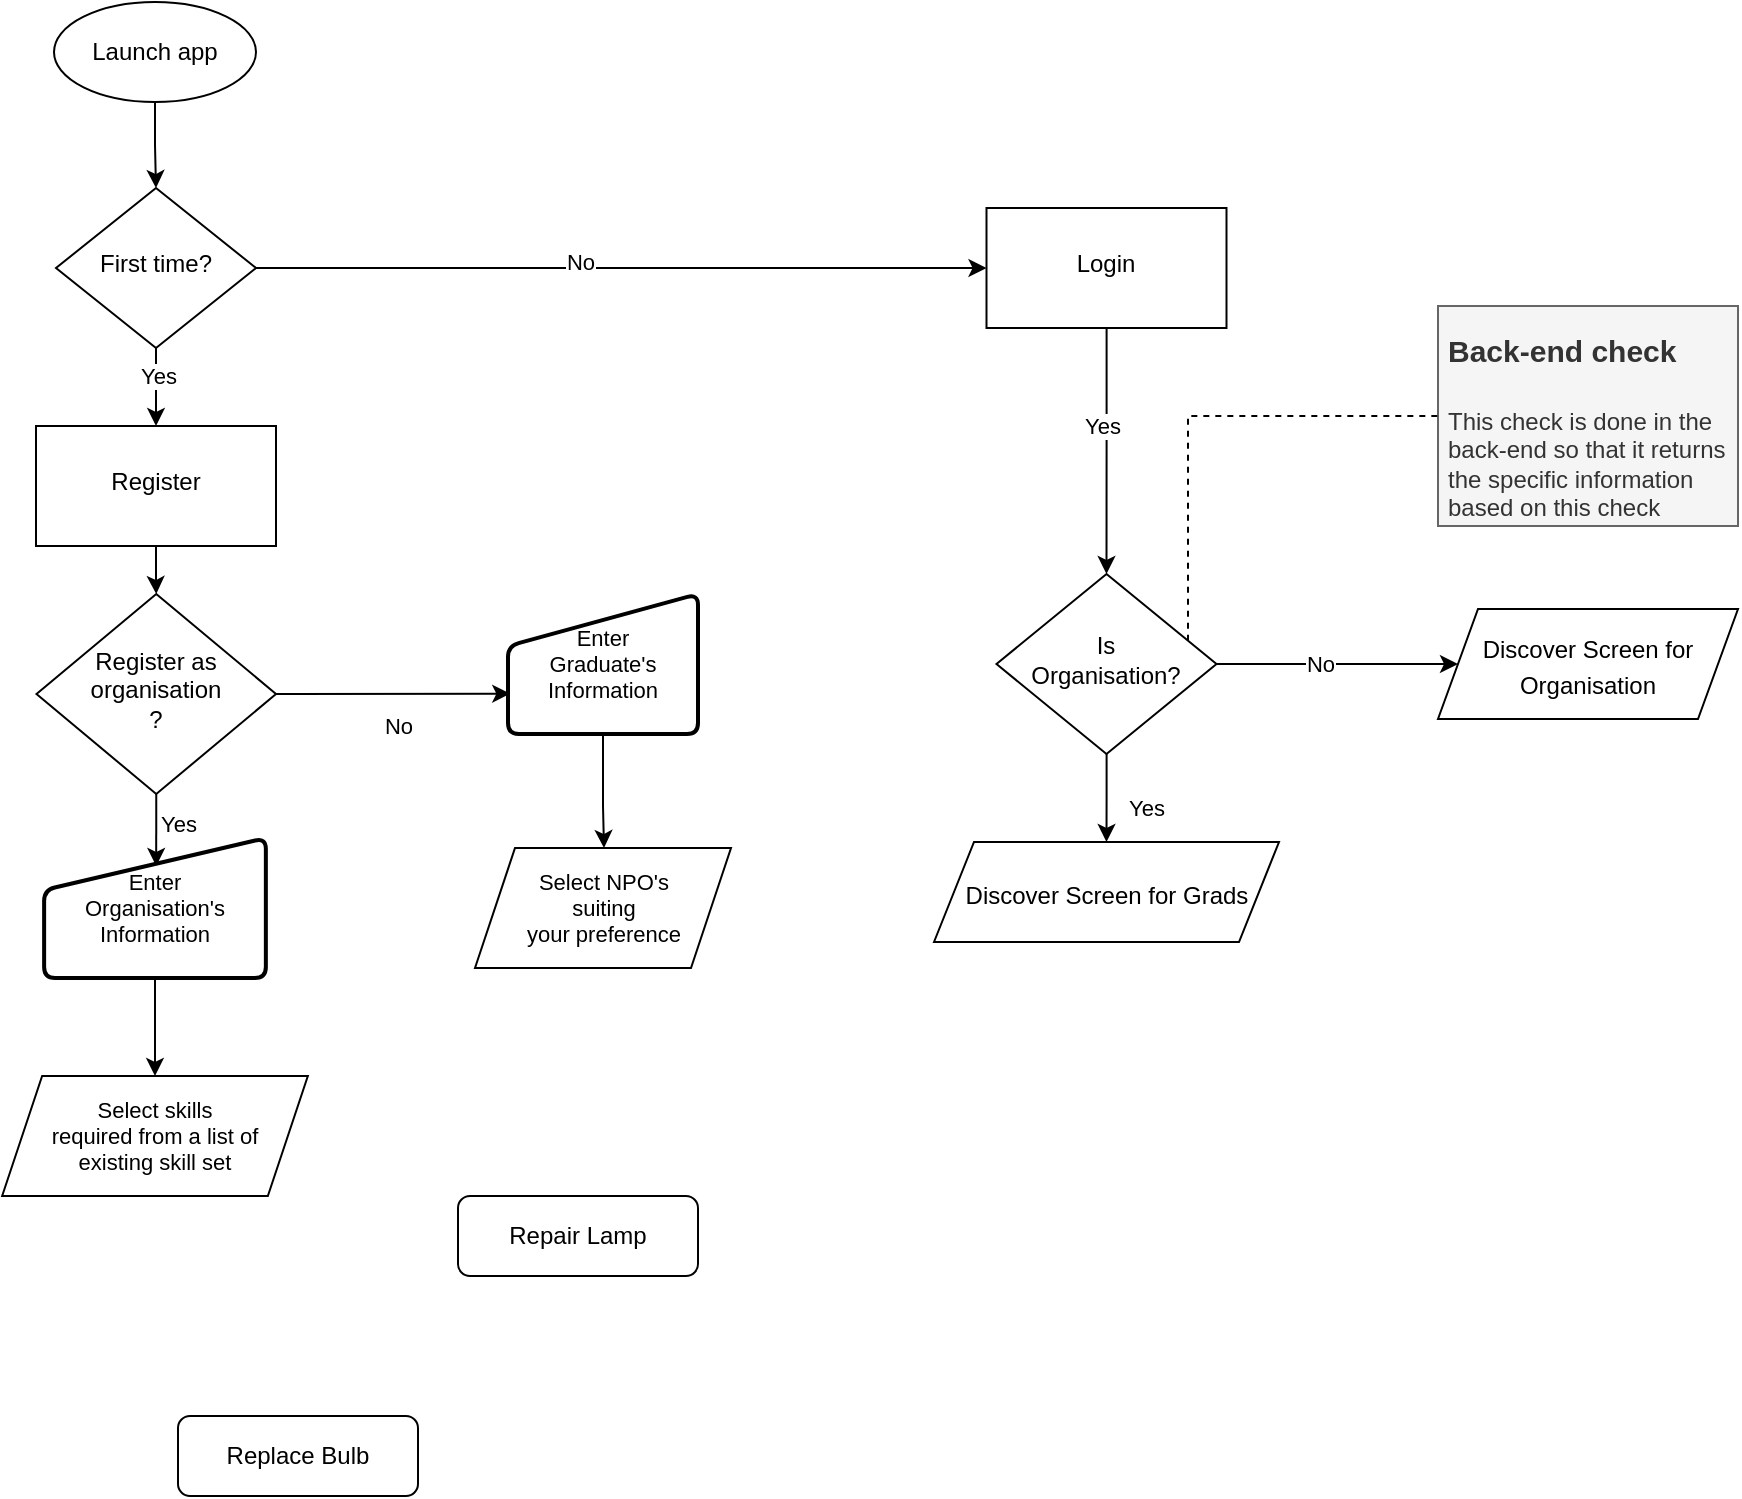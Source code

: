 <mxfile version="20.5.3" type="github">
  <diagram id="C5RBs43oDa-KdzZeNtuy" name="Page-1">
    <mxGraphModel dx="716" dy="406" grid="1" gridSize="10" guides="1" tooltips="1" connect="1" arrows="1" fold="1" page="1" pageScale="1" pageWidth="827" pageHeight="1169" math="0" shadow="0">
      <root>
        <mxCell id="WIyWlLk6GJQsqaUBKTNV-0" />
        <mxCell id="WIyWlLk6GJQsqaUBKTNV-1" parent="WIyWlLk6GJQsqaUBKTNV-0" />
        <mxCell id="wq8ueWy5LjM32qIR-IMn-22" value="" style="edgeStyle=orthogonalEdgeStyle;rounded=0;orthogonalLoop=1;jettySize=auto;html=1;" edge="1" parent="WIyWlLk6GJQsqaUBKTNV-1" source="WIyWlLk6GJQsqaUBKTNV-6" target="wq8ueWy5LjM32qIR-IMn-21">
          <mxGeometry relative="1" as="geometry">
            <Array as="points">
              <mxPoint x="219" y="270" />
              <mxPoint x="219" y="270" />
            </Array>
          </mxGeometry>
        </mxCell>
        <mxCell id="wq8ueWy5LjM32qIR-IMn-33" value="Yes" style="edgeLabel;html=1;align=center;verticalAlign=middle;resizable=0;points=[];fontSize=11;" vertex="1" connectable="0" parent="wq8ueWy5LjM32qIR-IMn-22">
          <mxGeometry x="-0.298" y="1" relative="1" as="geometry">
            <mxPoint as="offset" />
          </mxGeometry>
        </mxCell>
        <mxCell id="wq8ueWy5LjM32qIR-IMn-24" value="" style="edgeStyle=orthogonalEdgeStyle;rounded=0;orthogonalLoop=1;jettySize=auto;html=1;" edge="1" parent="WIyWlLk6GJQsqaUBKTNV-1" source="WIyWlLk6GJQsqaUBKTNV-6" target="wq8ueWy5LjM32qIR-IMn-23">
          <mxGeometry relative="1" as="geometry" />
        </mxCell>
        <mxCell id="wq8ueWy5LjM32qIR-IMn-25" value="No" style="edgeLabel;html=1;align=center;verticalAlign=middle;resizable=0;points=[];" vertex="1" connectable="0" parent="wq8ueWy5LjM32qIR-IMn-24">
          <mxGeometry x="-0.116" y="3" relative="1" as="geometry">
            <mxPoint as="offset" />
          </mxGeometry>
        </mxCell>
        <mxCell id="WIyWlLk6GJQsqaUBKTNV-6" value="First time?" style="rhombus;whiteSpace=wrap;html=1;shadow=0;fontFamily=Helvetica;fontSize=12;align=center;strokeWidth=1;spacing=6;spacingTop=-4;" parent="WIyWlLk6GJQsqaUBKTNV-1" vertex="1">
          <mxGeometry x="169" y="161" width="100" height="80" as="geometry" />
        </mxCell>
        <mxCell id="WIyWlLk6GJQsqaUBKTNV-11" value="Repair Lamp" style="rounded=1;whiteSpace=wrap;html=1;fontSize=12;glass=0;strokeWidth=1;shadow=0;" parent="WIyWlLk6GJQsqaUBKTNV-1" vertex="1">
          <mxGeometry x="370" y="665" width="120" height="40" as="geometry" />
        </mxCell>
        <mxCell id="WIyWlLk6GJQsqaUBKTNV-12" value="Replace Bulb" style="rounded=1;whiteSpace=wrap;html=1;fontSize=12;glass=0;strokeWidth=1;shadow=0;" parent="WIyWlLk6GJQsqaUBKTNV-1" vertex="1">
          <mxGeometry x="230" y="775" width="120" height="40" as="geometry" />
        </mxCell>
        <mxCell id="wq8ueWy5LjM32qIR-IMn-12" value="" style="edgeStyle=orthogonalEdgeStyle;rounded=0;orthogonalLoop=1;jettySize=auto;html=1;" edge="1" parent="WIyWlLk6GJQsqaUBKTNV-1" source="wq8ueWy5LjM32qIR-IMn-0" target="wq8ueWy5LjM32qIR-IMn-27">
          <mxGeometry relative="1" as="geometry">
            <mxPoint x="694.3" y="509" as="targetPoint" />
          </mxGeometry>
        </mxCell>
        <mxCell id="wq8ueWy5LjM32qIR-IMn-13" value="Yes" style="edgeLabel;html=1;align=center;verticalAlign=middle;resizable=0;points=[];" vertex="1" connectable="0" parent="wq8ueWy5LjM32qIR-IMn-12">
          <mxGeometry x="-0.21" y="4" relative="1" as="geometry">
            <mxPoint x="15" y="9" as="offset" />
          </mxGeometry>
        </mxCell>
        <mxCell id="wq8ueWy5LjM32qIR-IMn-15" value="" style="edgeStyle=orthogonalEdgeStyle;rounded=0;orthogonalLoop=1;jettySize=auto;html=1;entryX=0;entryY=0.5;entryDx=0;entryDy=0;" edge="1" parent="WIyWlLk6GJQsqaUBKTNV-1" source="wq8ueWy5LjM32qIR-IMn-0" target="wq8ueWy5LjM32qIR-IMn-29">
          <mxGeometry relative="1" as="geometry">
            <mxPoint x="848" y="399" as="targetPoint" />
          </mxGeometry>
        </mxCell>
        <mxCell id="wq8ueWy5LjM32qIR-IMn-16" value="No" style="edgeLabel;html=1;align=center;verticalAlign=middle;resizable=0;points=[];" vertex="1" connectable="0" parent="wq8ueWy5LjM32qIR-IMn-15">
          <mxGeometry x="-0.117" y="1" relative="1" as="geometry">
            <mxPoint x="-2" y="1" as="offset" />
          </mxGeometry>
        </mxCell>
        <mxCell id="wq8ueWy5LjM32qIR-IMn-0" value="Is &lt;br&gt;Organisation?" style="rhombus;whiteSpace=wrap;html=1;shadow=0;fontFamily=Helvetica;fontSize=12;align=center;strokeWidth=1;spacing=6;spacingTop=-4;" vertex="1" parent="WIyWlLk6GJQsqaUBKTNV-1">
          <mxGeometry x="639.25" y="354" width="110" height="90" as="geometry" />
        </mxCell>
        <mxCell id="wq8ueWy5LjM32qIR-IMn-17" value="&lt;h1&gt;&lt;font style=&quot;font-size: 15px;&quot;&gt;Back-end check&lt;/font&gt;&lt;/h1&gt;&lt;p&gt;This check is done in the back-end so that it returns the specific information based on this check&lt;/p&gt;" style="text;html=1;strokeColor=#666666;fillColor=#f5f5f5;spacing=5;spacingTop=-20;whiteSpace=wrap;overflow=hidden;rounded=0;fontColor=#333333;" vertex="1" parent="WIyWlLk6GJQsqaUBKTNV-1">
          <mxGeometry x="860" y="220" width="150" height="110" as="geometry" />
        </mxCell>
        <mxCell id="wq8ueWy5LjM32qIR-IMn-20" value="" style="edgeStyle=orthogonalEdgeStyle;rounded=0;orthogonalLoop=1;jettySize=auto;html=1;" edge="1" parent="WIyWlLk6GJQsqaUBKTNV-1" source="wq8ueWy5LjM32qIR-IMn-18" target="WIyWlLk6GJQsqaUBKTNV-6">
          <mxGeometry relative="1" as="geometry" />
        </mxCell>
        <mxCell id="wq8ueWy5LjM32qIR-IMn-18" value="Launch app" style="ellipse;whiteSpace=wrap;html=1;" vertex="1" parent="WIyWlLk6GJQsqaUBKTNV-1">
          <mxGeometry x="168" y="68" width="101" height="50" as="geometry" />
        </mxCell>
        <mxCell id="wq8ueWy5LjM32qIR-IMn-35" value="" style="edgeStyle=orthogonalEdgeStyle;rounded=0;orthogonalLoop=1;jettySize=auto;html=1;fontSize=11;entryX=0.5;entryY=0;entryDx=0;entryDy=0;" edge="1" parent="WIyWlLk6GJQsqaUBKTNV-1" source="wq8ueWy5LjM32qIR-IMn-21" target="wq8ueWy5LjM32qIR-IMn-36">
          <mxGeometry relative="1" as="geometry">
            <mxPoint x="234.5" y="410" as="targetPoint" />
          </mxGeometry>
        </mxCell>
        <mxCell id="wq8ueWy5LjM32qIR-IMn-21" value="Register" style="whiteSpace=wrap;html=1;shadow=0;strokeWidth=1;spacing=6;spacingTop=-4;" vertex="1" parent="WIyWlLk6GJQsqaUBKTNV-1">
          <mxGeometry x="159" y="280" width="120" height="60" as="geometry" />
        </mxCell>
        <mxCell id="wq8ueWy5LjM32qIR-IMn-26" style="edgeStyle=orthogonalEdgeStyle;rounded=0;orthogonalLoop=1;jettySize=auto;html=1;entryX=0.5;entryY=0;entryDx=0;entryDy=0;" edge="1" parent="WIyWlLk6GJQsqaUBKTNV-1" source="wq8ueWy5LjM32qIR-IMn-23" target="wq8ueWy5LjM32qIR-IMn-0">
          <mxGeometry relative="1" as="geometry">
            <Array as="points">
              <mxPoint x="694.25" y="290" />
              <mxPoint x="694.25" y="290" />
            </Array>
          </mxGeometry>
        </mxCell>
        <mxCell id="wq8ueWy5LjM32qIR-IMn-30" value="Yes" style="edgeLabel;html=1;align=center;verticalAlign=middle;resizable=0;points=[];fontSize=11;" vertex="1" connectable="0" parent="wq8ueWy5LjM32qIR-IMn-26">
          <mxGeometry x="-0.2" y="-3" relative="1" as="geometry">
            <mxPoint as="offset" />
          </mxGeometry>
        </mxCell>
        <mxCell id="wq8ueWy5LjM32qIR-IMn-23" value="Login" style="whiteSpace=wrap;html=1;shadow=0;strokeWidth=1;spacing=6;spacingTop=-4;" vertex="1" parent="WIyWlLk6GJQsqaUBKTNV-1">
          <mxGeometry x="634.25" y="171" width="120" height="60" as="geometry" />
        </mxCell>
        <mxCell id="wq8ueWy5LjM32qIR-IMn-27" value="&lt;span style=&quot;font-size: 12px;&quot;&gt;Discover Screen for Grads&lt;/span&gt;" style="shape=parallelogram;perimeter=parallelogramPerimeter;whiteSpace=wrap;html=1;fixedSize=1;fontSize=15;" vertex="1" parent="WIyWlLk6GJQsqaUBKTNV-1">
          <mxGeometry x="608" y="488" width="172.5" height="50" as="geometry" />
        </mxCell>
        <mxCell id="wq8ueWy5LjM32qIR-IMn-29" value="&lt;span style=&quot;font-size: 12px;&quot;&gt;Discover Screen for Organisation&lt;/span&gt;" style="shape=parallelogram;perimeter=parallelogramPerimeter;whiteSpace=wrap;html=1;fixedSize=1;fontSize=15;" vertex="1" parent="WIyWlLk6GJQsqaUBKTNV-1">
          <mxGeometry x="860" y="371.5" width="150" height="55" as="geometry" />
        </mxCell>
        <mxCell id="wq8ueWy5LjM32qIR-IMn-39" value="Yes" style="edgeStyle=orthogonalEdgeStyle;rounded=0;orthogonalLoop=1;jettySize=auto;html=1;fontSize=11;exitX=0.5;exitY=1;exitDx=0;exitDy=0;entryX=0.507;entryY=0.21;entryDx=0;entryDy=0;entryPerimeter=0;" edge="1" parent="WIyWlLk6GJQsqaUBKTNV-1" source="wq8ueWy5LjM32qIR-IMn-36" target="wq8ueWy5LjM32qIR-IMn-54">
          <mxGeometry x="-0.206" y="11" relative="1" as="geometry">
            <mxPoint x="219.103" y="520.0" as="targetPoint" />
            <Array as="points">
              <mxPoint x="219" y="500" />
              <mxPoint x="220" y="500" />
            </Array>
            <mxPoint as="offset" />
          </mxGeometry>
        </mxCell>
        <mxCell id="wq8ueWy5LjM32qIR-IMn-41" value="No" style="edgeStyle=orthogonalEdgeStyle;rounded=0;orthogonalLoop=1;jettySize=auto;html=1;fontSize=11;endArrow=classic;endFill=1;entryX=0.012;entryY=0.712;entryDx=0;entryDy=0;exitX=1;exitY=0.5;exitDx=0;exitDy=0;entryPerimeter=0;" edge="1" parent="WIyWlLk6GJQsqaUBKTNV-1" source="wq8ueWy5LjM32qIR-IMn-36" target="wq8ueWy5LjM32qIR-IMn-53">
          <mxGeometry x="0.041" y="-16" relative="1" as="geometry">
            <mxPoint x="283" y="414.25" as="sourcePoint" />
            <mxPoint x="413.5" y="413.75" as="targetPoint" />
            <Array as="points">
              <mxPoint x="285" y="414" />
            </Array>
            <mxPoint as="offset" />
          </mxGeometry>
        </mxCell>
        <mxCell id="wq8ueWy5LjM32qIR-IMn-36" value="Register as organisation&lt;br&gt;?" style="rhombus;whiteSpace=wrap;html=1;shadow=0;fontFamily=Helvetica;fontSize=12;align=center;strokeWidth=1;spacing=6;spacingTop=-4;" vertex="1" parent="WIyWlLk6GJQsqaUBKTNV-1">
          <mxGeometry x="159.25" y="364" width="119.75" height="100" as="geometry" />
        </mxCell>
        <mxCell id="wq8ueWy5LjM32qIR-IMn-45" value="" style="edgeStyle=orthogonalEdgeStyle;rounded=0;orthogonalLoop=1;jettySize=auto;html=1;fontSize=11;endArrow=classic;endFill=1;exitX=0.5;exitY=1;exitDx=0;exitDy=0;entryX=0.5;entryY=0;entryDx=0;entryDy=0;" edge="1" parent="WIyWlLk6GJQsqaUBKTNV-1" source="wq8ueWy5LjM32qIR-IMn-54" target="wq8ueWy5LjM32qIR-IMn-57">
          <mxGeometry relative="1" as="geometry">
            <mxPoint x="217" y="580.0" as="sourcePoint" />
            <mxPoint x="218.5" y="590" as="targetPoint" />
          </mxGeometry>
        </mxCell>
        <mxCell id="wq8ueWy5LjM32qIR-IMn-51" value="" style="edgeStyle=orthogonalEdgeStyle;rounded=0;orthogonalLoop=1;jettySize=auto;html=1;fontSize=11;endArrow=classic;endFill=1;exitX=0.5;exitY=1;exitDx=0;exitDy=0;" edge="1" parent="WIyWlLk6GJQsqaUBKTNV-1" source="wq8ueWy5LjM32qIR-IMn-53" target="wq8ueWy5LjM32qIR-IMn-50">
          <mxGeometry relative="1" as="geometry">
            <mxPoint x="455" y="450" as="sourcePoint" />
            <Array as="points">
              <mxPoint x="443" y="470" />
              <mxPoint x="443" y="470" />
            </Array>
          </mxGeometry>
        </mxCell>
        <mxCell id="wq8ueWy5LjM32qIR-IMn-50" value="Select NPO&#39;s &lt;br&gt;suiting &lt;br&gt;your preference" style="shape=parallelogram;perimeter=parallelogramPerimeter;whiteSpace=wrap;html=1;fixedSize=1;fontSize=11;" vertex="1" parent="WIyWlLk6GJQsqaUBKTNV-1">
          <mxGeometry x="378.5" y="491" width="128" height="60" as="geometry" />
        </mxCell>
        <mxCell id="wq8ueWy5LjM32qIR-IMn-53" value="Enter&lt;br&gt;Graduate&#39;s&lt;br&gt;Information" style="html=1;strokeWidth=2;shape=manualInput;whiteSpace=wrap;rounded=1;size=26;arcSize=11;fontSize=11;" vertex="1" parent="WIyWlLk6GJQsqaUBKTNV-1">
          <mxGeometry x="395" y="364" width="95" height="70" as="geometry" />
        </mxCell>
        <mxCell id="wq8ueWy5LjM32qIR-IMn-54" value="Enter&lt;br&gt;Organisation&#39;s&lt;br&gt;Information" style="html=1;strokeWidth=2;shape=manualInput;whiteSpace=wrap;rounded=1;size=26;arcSize=11;fontSize=11;" vertex="1" parent="WIyWlLk6GJQsqaUBKTNV-1">
          <mxGeometry x="163.06" y="486" width="110.87" height="70" as="geometry" />
        </mxCell>
        <mxCell id="wq8ueWy5LjM32qIR-IMn-55" style="edgeStyle=orthogonalEdgeStyle;rounded=0;orthogonalLoop=1;jettySize=auto;html=1;entryX=0;entryY=0.5;entryDx=0;entryDy=0;dashed=1;endArrow=none;endFill=0;" edge="1" parent="WIyWlLk6GJQsqaUBKTNV-1" source="wq8ueWy5LjM32qIR-IMn-0" target="wq8ueWy5LjM32qIR-IMn-17">
          <mxGeometry relative="1" as="geometry">
            <mxPoint x="700" y="296" as="sourcePoint" />
            <mxPoint x="735.25" y="364" as="targetPoint" />
            <Array as="points">
              <mxPoint x="735" y="275" />
            </Array>
          </mxGeometry>
        </mxCell>
        <mxCell id="wq8ueWy5LjM32qIR-IMn-57" value="Select skills &lt;br&gt;required from a list of &lt;br&gt;existing skill set" style="shape=parallelogram;perimeter=parallelogramPerimeter;whiteSpace=wrap;html=1;fixedSize=1;fontSize=11;" vertex="1" parent="WIyWlLk6GJQsqaUBKTNV-1">
          <mxGeometry x="142.07" y="605" width="152.85" height="60" as="geometry" />
        </mxCell>
      </root>
    </mxGraphModel>
  </diagram>
</mxfile>
